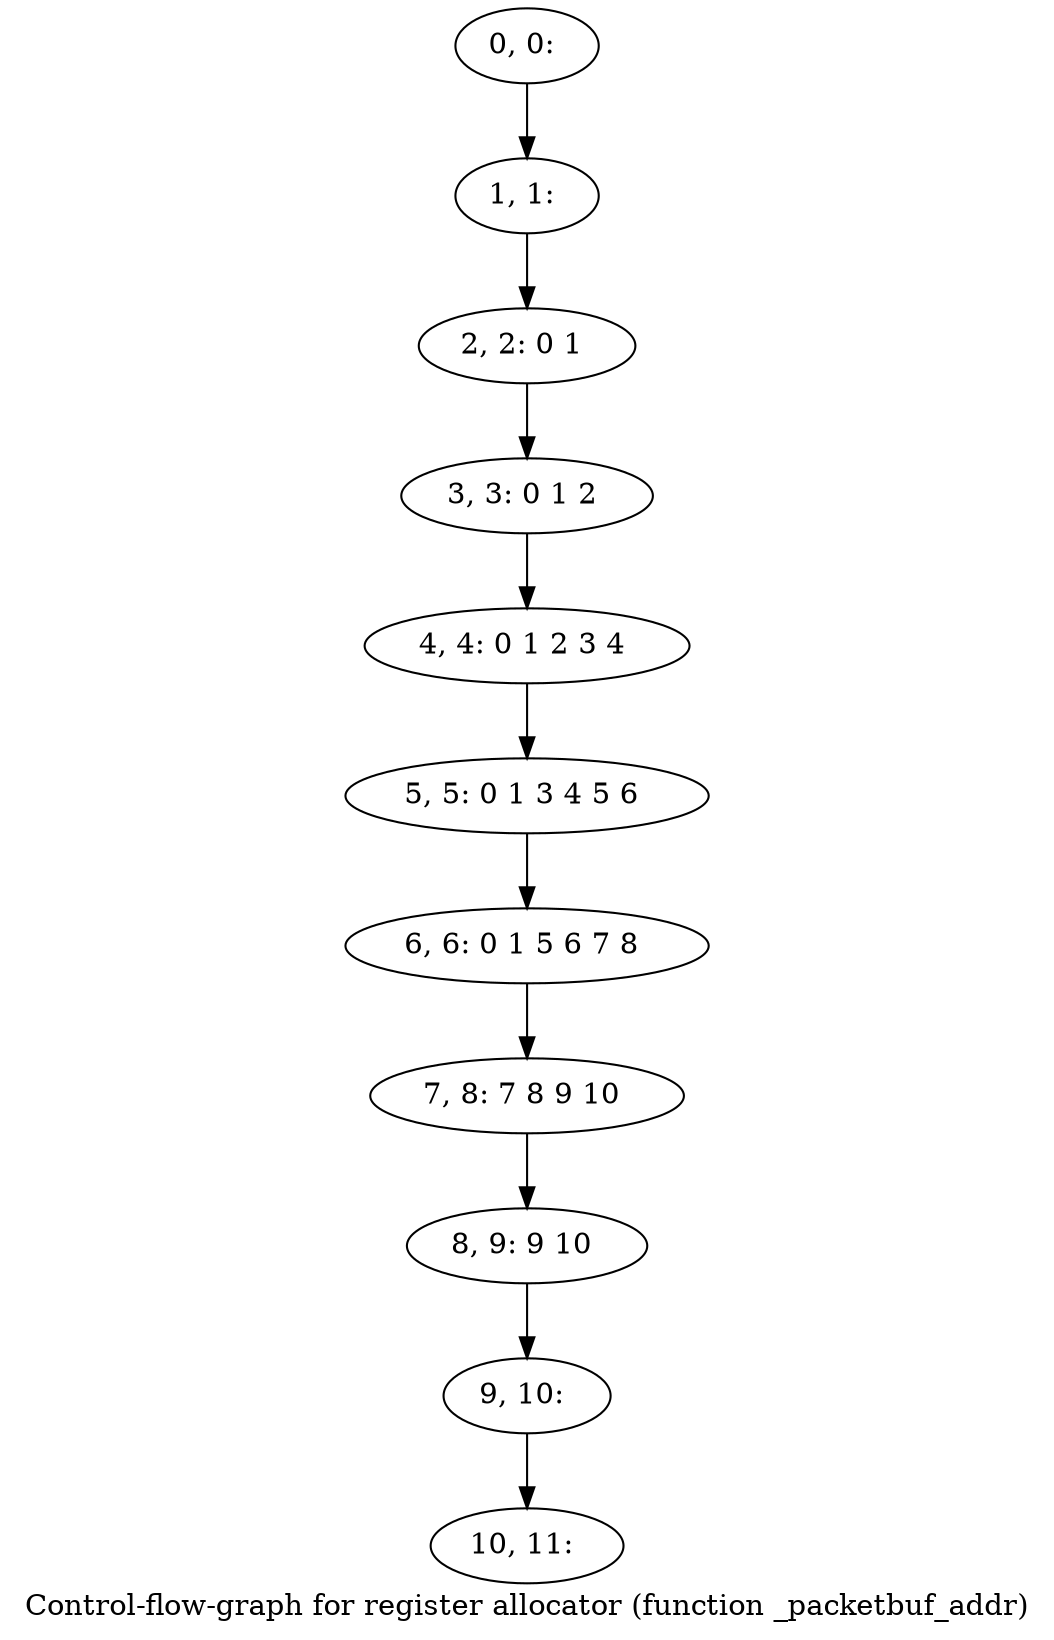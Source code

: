 digraph G {
graph [label="Control-flow-graph for register allocator (function _packetbuf_addr)"]
0[label="0, 0: "];
1[label="1, 1: "];
2[label="2, 2: 0 1 "];
3[label="3, 3: 0 1 2 "];
4[label="4, 4: 0 1 2 3 4 "];
5[label="5, 5: 0 1 3 4 5 6 "];
6[label="6, 6: 0 1 5 6 7 8 "];
7[label="7, 8: 7 8 9 10 "];
8[label="8, 9: 9 10 "];
9[label="9, 10: "];
10[label="10, 11: "];
0->1 ;
1->2 ;
2->3 ;
3->4 ;
4->5 ;
5->6 ;
6->7 ;
7->8 ;
8->9 ;
9->10 ;
}
